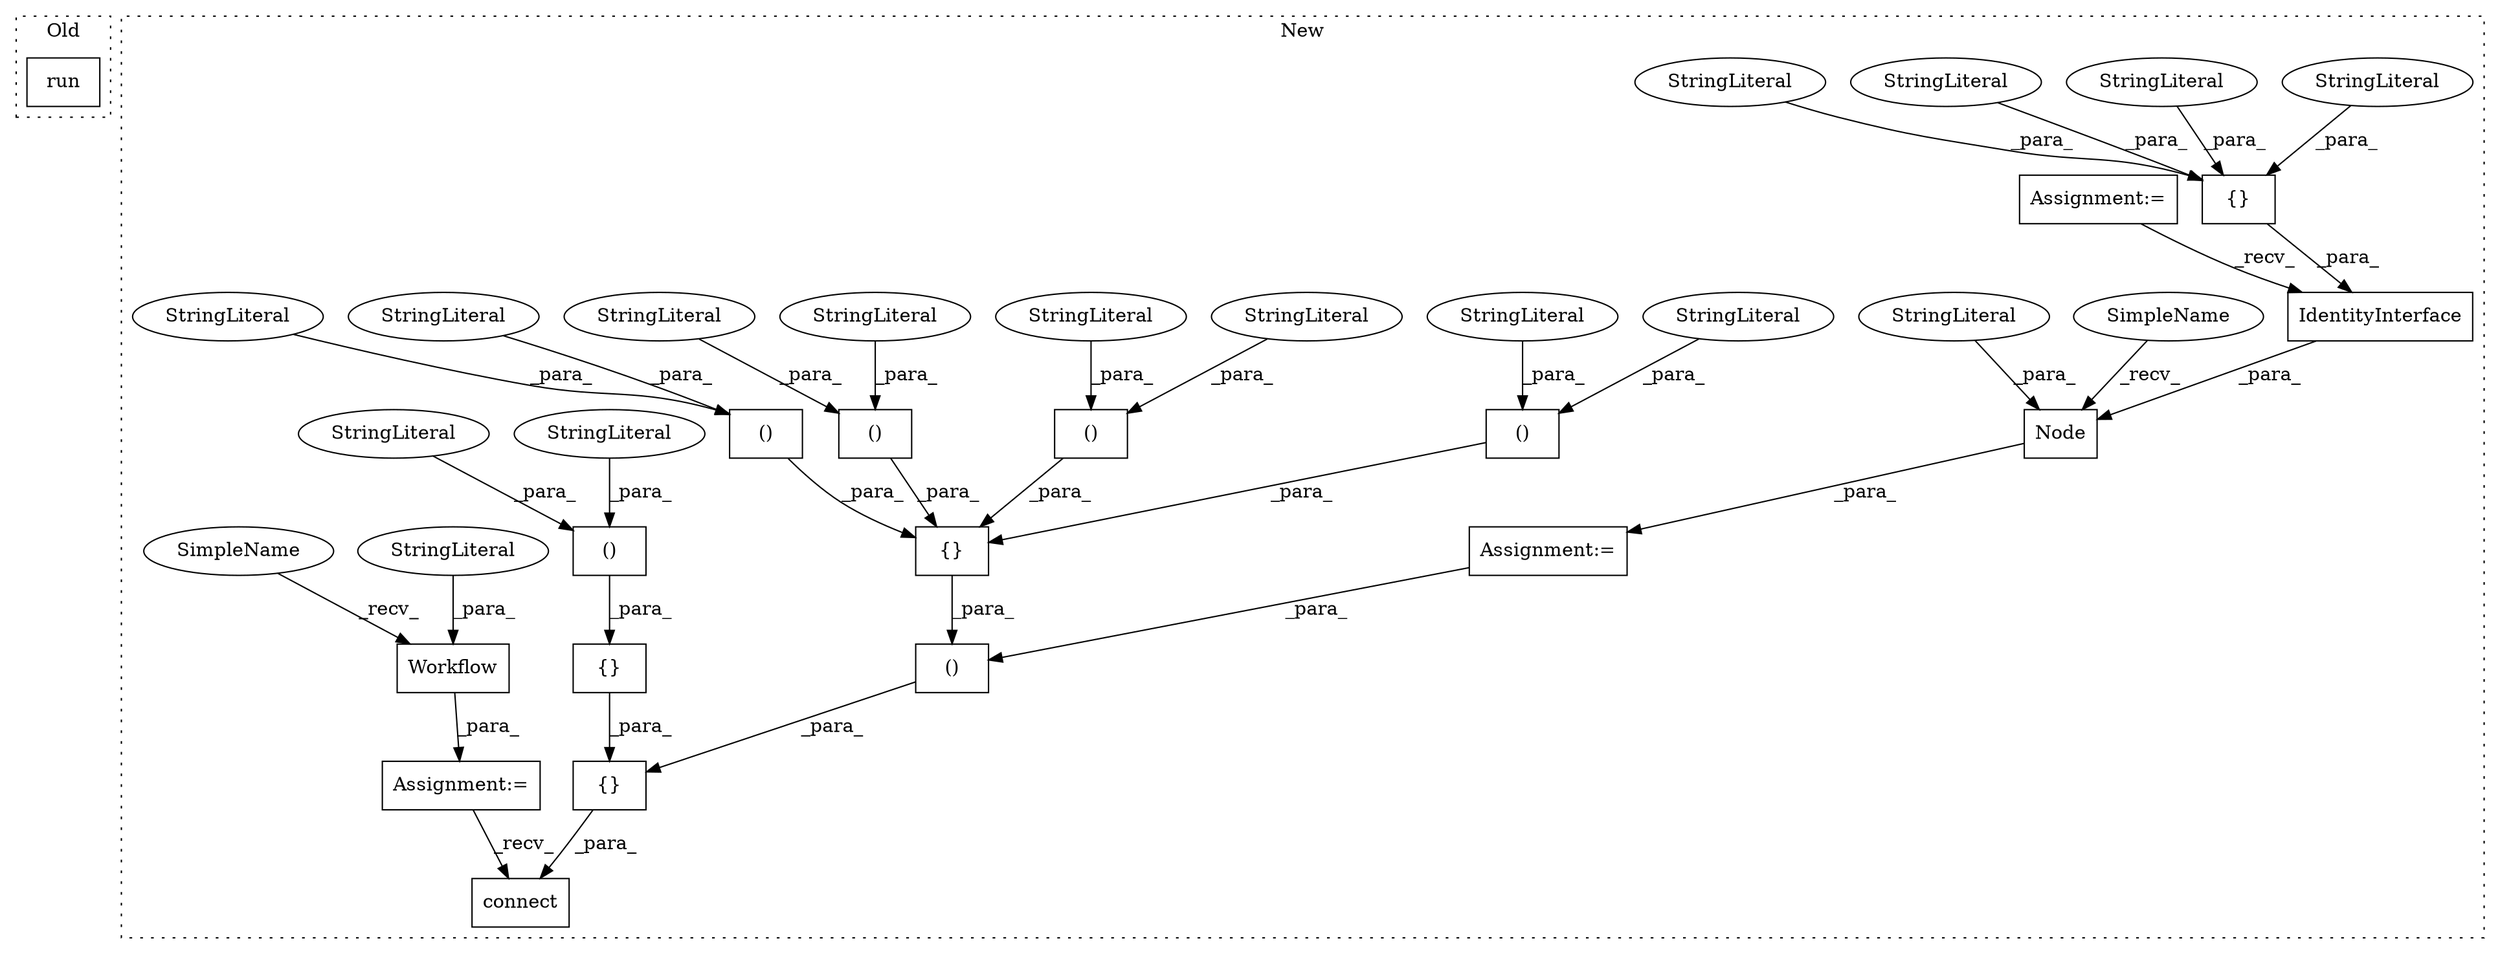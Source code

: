 digraph G {
subgraph cluster0 {
1 [label="run" a="32" s="8563" l="5" shape="box"];
label = "Old";
style="dotted";
}
subgraph cluster1 {
2 [label="Workflow" a="32" s="14158,14182" l="9,1" shape="box"];
3 [label="StringLiteral" a="45" s="14167" l="15" shape="ellipse"];
4 [label="Assignment:=" a="7" s="14154" l="1" shape="box"];
5 [label="connect" a="32" s="15169,15509" l="8,1" shape="box"];
6 [label="()" a="106" s="15372" l="39" shape="box"];
7 [label="{}" a="4" s="14241,14300" l="1,1" shape="box"];
8 [label="()" a="106" s="15192" l="221" shape="box"];
9 [label="{}" a="4" s="15466,15505" l="6,2" shape="box"];
10 [label="()" a="106" s="15290" l="35" shape="box"];
11 [label="{}" a="4" s="15186,15507" l="6,2" shape="box"];
12 [label="()" a="106" s="15247" l="36" shape="box"];
13 [label="{}" a="4" s="15241,15411" l="6,2" shape="box"];
14 [label="()" a="106" s="15472" l="33" shape="box"];
15 [label="Node" a="32" s="14202,14314" l="5,1" shape="box"];
16 [label="()" a="106" s="15332" l="33" shape="box"];
17 [label="StringLiteral" a="45" s="15372" l="10" shape="ellipse"];
18 [label="StringLiteral" a="45" s="14303" l="11" shape="ellipse"];
19 [label="StringLiteral" a="45" s="14242" l="12" shape="ellipse"];
20 [label="StringLiteral" a="45" s="15355" l="10" shape="ellipse"];
21 [label="StringLiteral" a="45" s="15247" l="12" shape="ellipse"];
22 [label="StringLiteral" a="45" s="15472" l="10" shape="ellipse"];
23 [label="StringLiteral" a="45" s="15316" l="9" shape="ellipse"];
24 [label="StringLiteral" a="45" s="14269" l="10" shape="ellipse"];
25 [label="StringLiteral" a="45" s="15495" l="10" shape="ellipse"];
26 [label="StringLiteral" a="45" s="14291" l="9" shape="ellipse"];
27 [label="StringLiteral" a="45" s="14280" l="10" shape="ellipse"];
28 [label="StringLiteral" a="45" s="15290" l="13" shape="ellipse"];
29 [label="StringLiteral" a="45" s="15272" l="11" shape="ellipse"];
30 [label="StringLiteral" a="45" s="15332" l="10" shape="ellipse"];
31 [label="StringLiteral" a="45" s="15395" l="16" shape="ellipse"];
32 [label="IdentityInterface" a="32" s="14211,14301" l="18,1" shape="box"];
33 [label="Assignment:=" a="7" s="13636" l="3" shape="box"];
34 [label="Assignment:=" a="7" s="14198" l="1" shape="box"];
35 [label="SimpleName" a="42" s="14199" l="2" shape="ellipse"];
36 [label="SimpleName" a="42" s="14155" l="2" shape="ellipse"];
label = "New";
style="dotted";
}
2 -> 4 [label="_para_"];
3 -> 2 [label="_para_"];
4 -> 5 [label="_recv_"];
6 -> 13 [label="_para_"];
7 -> 32 [label="_para_"];
8 -> 11 [label="_para_"];
9 -> 11 [label="_para_"];
10 -> 13 [label="_para_"];
11 -> 5 [label="_para_"];
12 -> 13 [label="_para_"];
13 -> 8 [label="_para_"];
14 -> 9 [label="_para_"];
15 -> 34 [label="_para_"];
16 -> 13 [label="_para_"];
17 -> 6 [label="_para_"];
18 -> 15 [label="_para_"];
19 -> 7 [label="_para_"];
20 -> 16 [label="_para_"];
21 -> 12 [label="_para_"];
22 -> 14 [label="_para_"];
23 -> 10 [label="_para_"];
24 -> 7 [label="_para_"];
25 -> 14 [label="_para_"];
26 -> 7 [label="_para_"];
27 -> 7 [label="_para_"];
28 -> 10 [label="_para_"];
29 -> 12 [label="_para_"];
30 -> 16 [label="_para_"];
31 -> 6 [label="_para_"];
32 -> 15 [label="_para_"];
33 -> 32 [label="_recv_"];
34 -> 8 [label="_para_"];
35 -> 15 [label="_recv_"];
36 -> 2 [label="_recv_"];
}